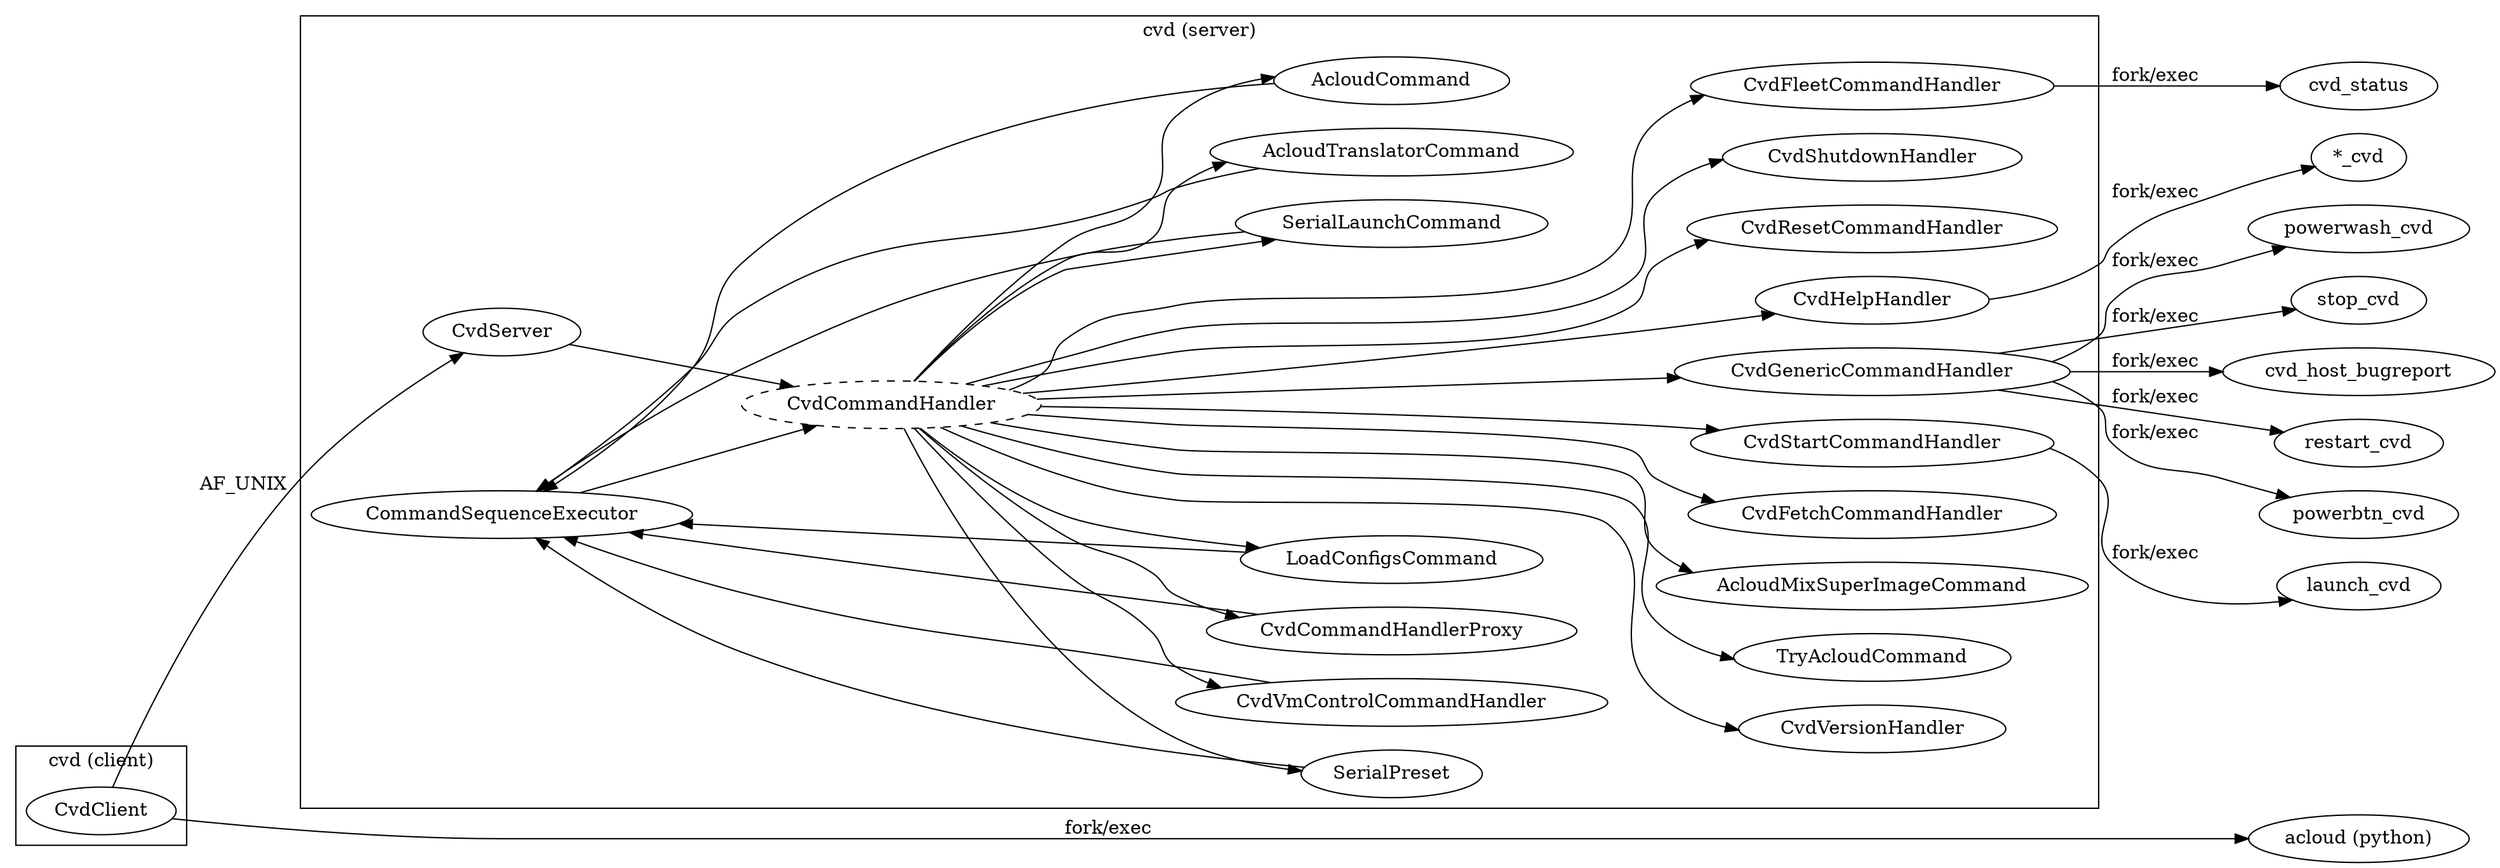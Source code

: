 digraph {
  rankdir = "LR"

  subgraph cluster_cvd_client {
    label = "cvd (client)"
    CvdClient
  }
  subgraph cluster_cvd_server {
    label = "cvd (server)"
    CvdServer
    CvdCommandHandler [style = "dashed"]
    CommandSequenceExecutor

    subgraph first_order_handlers {
      rank = same;

      AcloudMixSuperImageCommand
      CvdFetchCommandHandler
      CvdFleetCommandHandler
      CvdHelpHandler
      CvdGenericCommandHandler
      CvdResetCommandHandler
      CvdShutdownHandler
      CvdStartCommandHandler
      CvdVersionHandler
      TryAcloudCommand
    }
    subgraph second_order_handlers {
      rank = same;

      AcloudCommand
      AcloudTranslatorCommand
      CvdCommandHandlerProxy
      CvdVmControlCommandHandler
      LoadConfigsCommand
      SerialLaunchCommand
      SerialPreset
    }
  }
  subgraph device_executables {
    rank = same;

    launch_cvd
    restart_cvd
    powerbtn_cvd
    powerwash_cvd
    all_cvd [label = "*_cvd"]
    cvd_status
    stop_cvd
    cvd_host_bugreport
    acloud [label = "acloud (python)"]
  }

  CvdClient -> CvdServer [label = "AF_UNIX"]
  CvdClient -> acloud [label = "fork/exec"]
  CvdServer -> CvdCommandHandler

  CvdCommandHandler -> TryAcloudCommand
  CvdCommandHandler -> AcloudTranslatorCommand
  CvdCommandHandler -> AcloudCommand
  CvdCommandHandler -> AcloudMixSuperImageCommand
  CvdCommandHandler -> CvdVmControlCommandHandler
  CvdCommandHandler -> CvdFetchCommandHandler
  CvdCommandHandler -> CvdFleetCommandHandler
  CvdCommandHandler -> CvdGenericCommandHandler [minlen = 2]
  CvdCommandHandler -> CvdCommandHandlerProxy
  CvdCommandHandler -> CvdHelpHandler
  CvdCommandHandler -> LoadConfigsCommand
  CvdCommandHandler -> CvdResetCommandHandler
  CvdCommandHandler -> SerialLaunchCommand
  CvdCommandHandler -> SerialPreset
  CvdCommandHandler -> CvdShutdownHandler
  CvdCommandHandler -> CvdStartCommandHandler
  CvdCommandHandler -> CvdVersionHandler

  CommandSequenceExecutor -> AcloudTranslatorCommand [dir = "back"]
  CommandSequenceExecutor -> AcloudCommand [dir = "back"]
  CommandSequenceExecutor -> CvdCommandHandlerProxy [dir = "back"]
  CommandSequenceExecutor -> LoadConfigsCommand [dir = "back"]
  CommandSequenceExecutor -> SerialPreset [dir = "back"]
  CommandSequenceExecutor -> SerialLaunchCommand [dir = "back"]
  CommandSequenceExecutor -> CvdVmControlCommandHandler [dir = "back"]

  CommandSequenceExecutor -> CvdCommandHandler

  CvdStartCommandHandler -> launch_cvd [label = "fork/exec"]
  CvdGenericCommandHandler -> restart_cvd [label = "fork/exec"]
  CvdGenericCommandHandler -> powerbtn_cvd [label = "fork/exec"]
  CvdGenericCommandHandler -> powerwash_cvd [label = "fork/exec"]
  CvdHelpHandler -> all_cvd [label = "fork/exec"]
  CvdFleetCommandHandler -> cvd_status [label = "fork/exec"]
  CvdGenericCommandHandler -> stop_cvd [label = "fork/exec"]
  CvdGenericCommandHandler -> cvd_host_bugreport [label = "fork/exec"]
}
